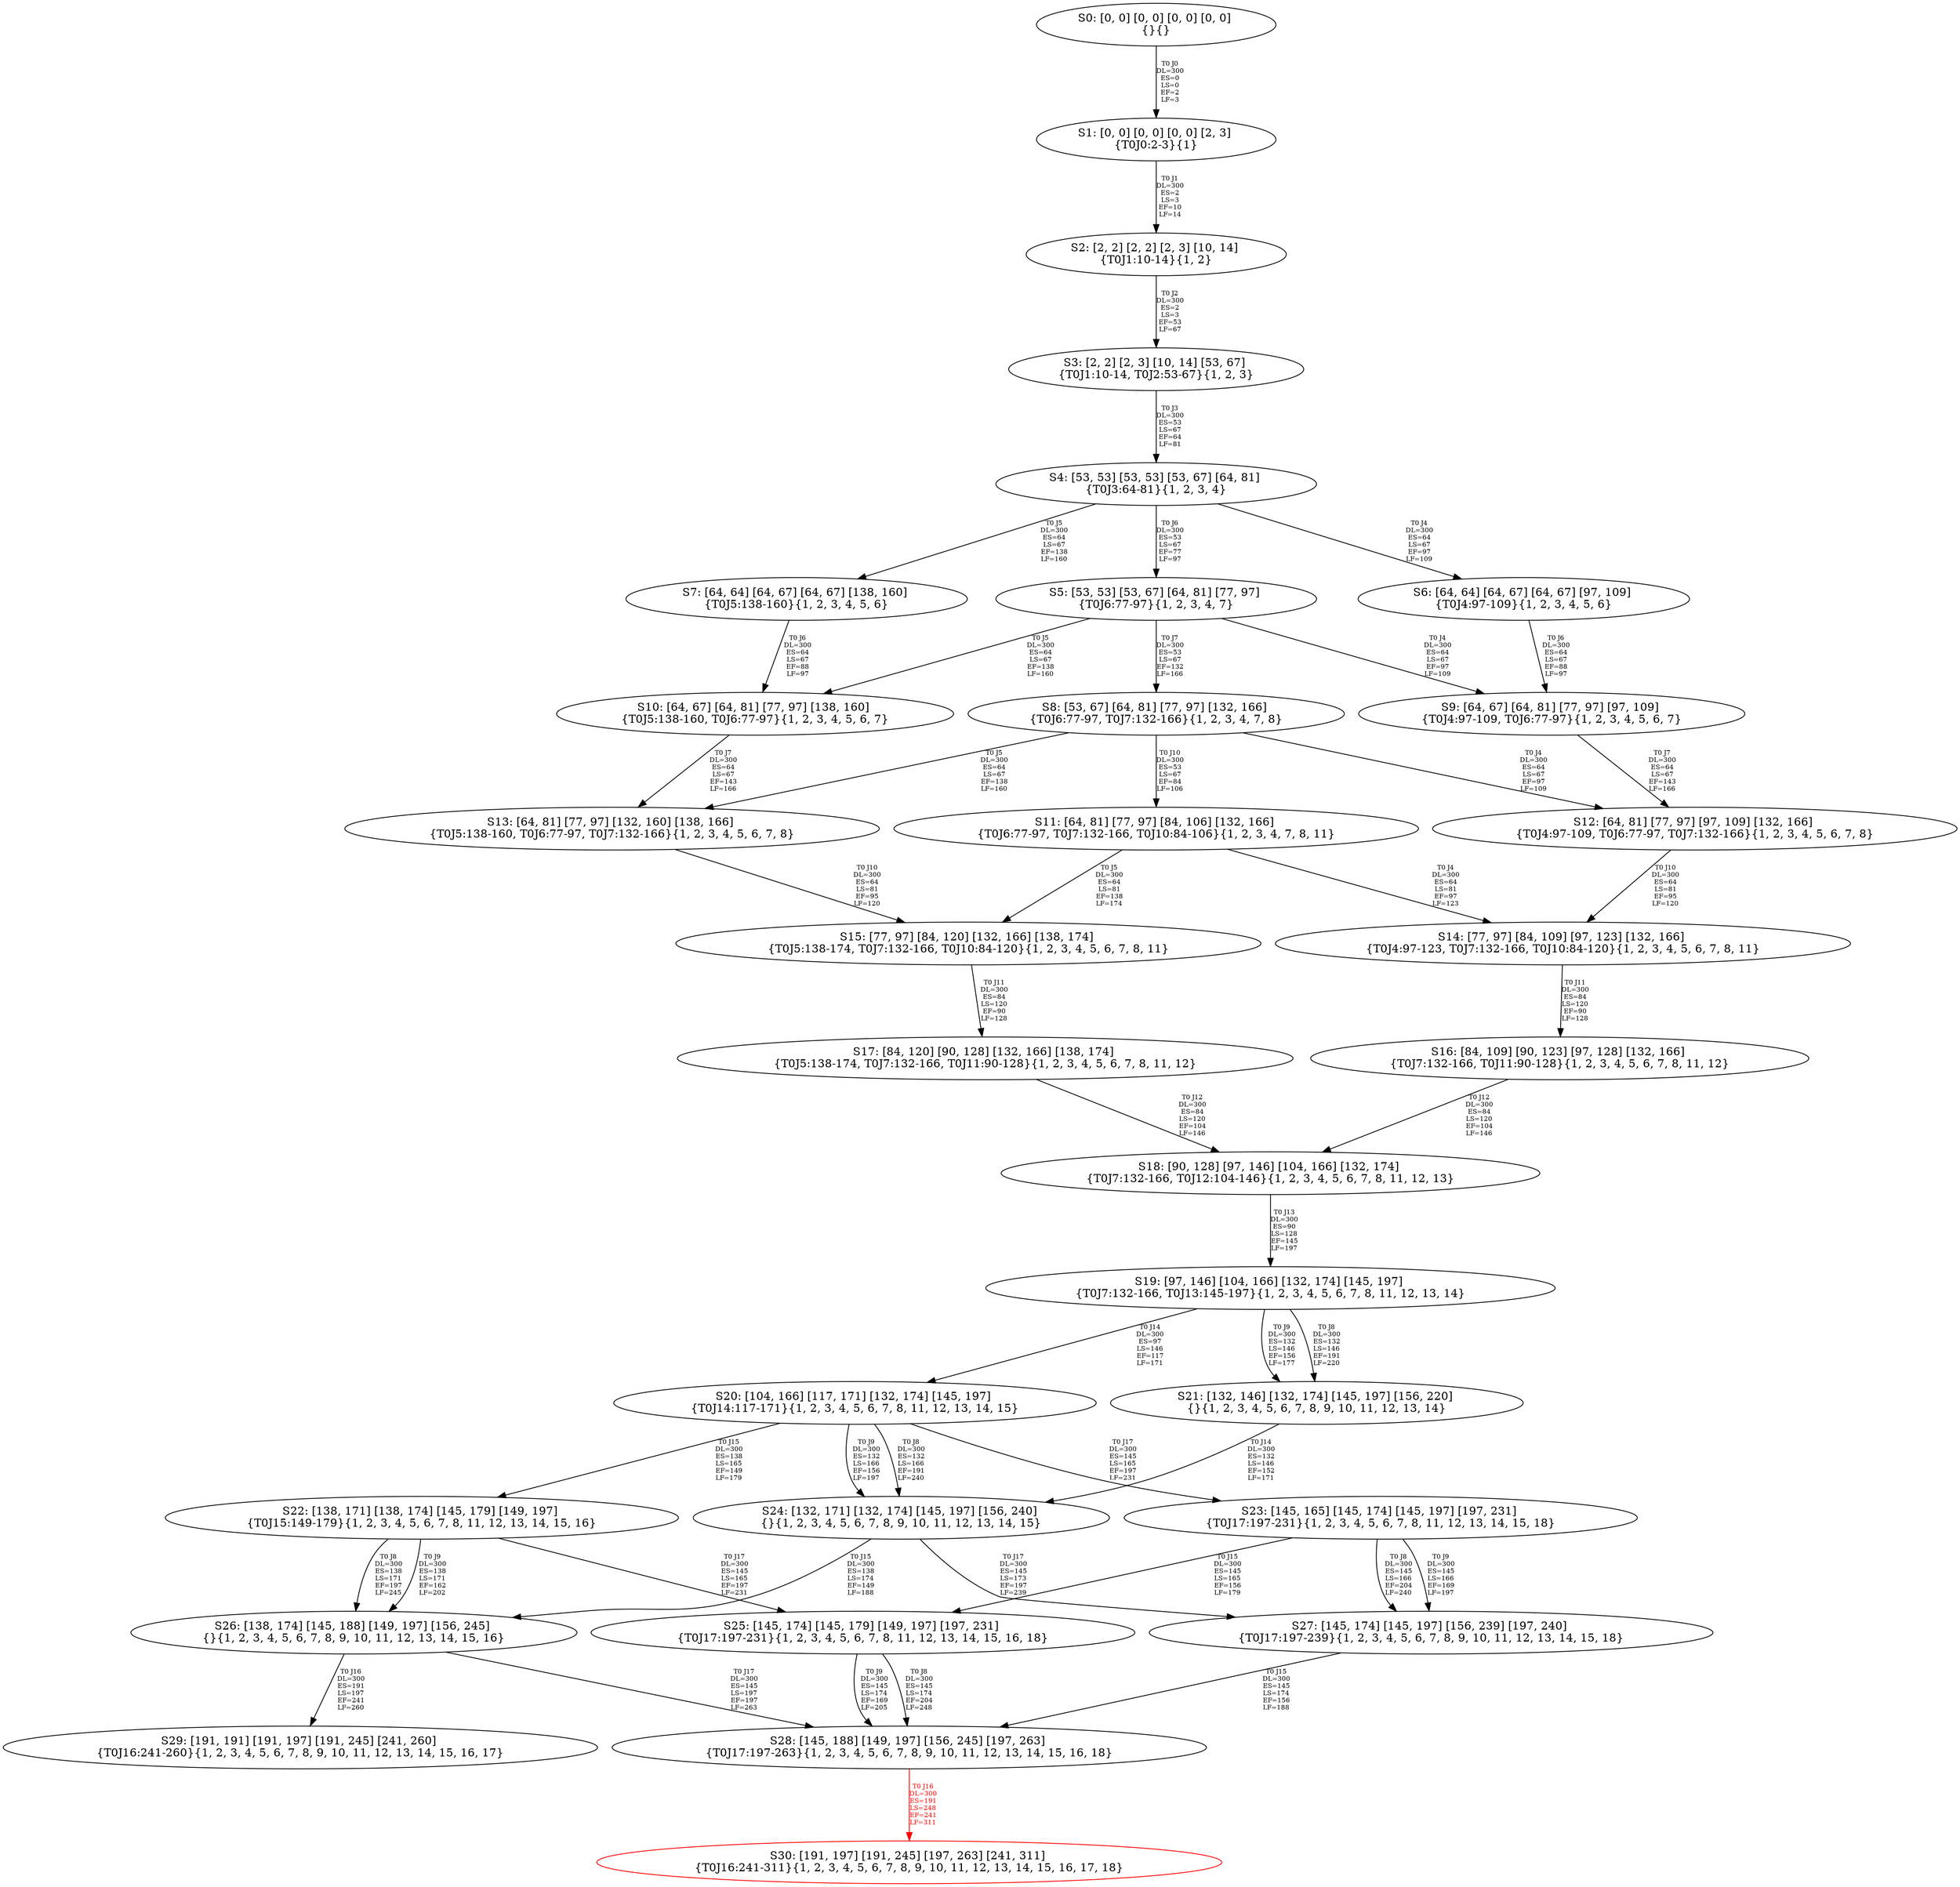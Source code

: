 digraph {
	S0[label="S0: [0, 0] [0, 0] [0, 0] [0, 0] \n{}{}"];
	S1[label="S1: [0, 0] [0, 0] [0, 0] [2, 3] \n{T0J0:2-3}{1}"];
	S2[label="S2: [2, 2] [2, 2] [2, 3] [10, 14] \n{T0J1:10-14}{1, 2}"];
	S3[label="S3: [2, 2] [2, 3] [10, 14] [53, 67] \n{T0J1:10-14, T0J2:53-67}{1, 2, 3}"];
	S4[label="S4: [53, 53] [53, 53] [53, 67] [64, 81] \n{T0J3:64-81}{1, 2, 3, 4}"];
	S5[label="S5: [53, 53] [53, 67] [64, 81] [77, 97] \n{T0J6:77-97}{1, 2, 3, 4, 7}"];
	S6[label="S6: [64, 64] [64, 67] [64, 67] [97, 109] \n{T0J4:97-109}{1, 2, 3, 4, 5, 6}"];
	S7[label="S7: [64, 64] [64, 67] [64, 67] [138, 160] \n{T0J5:138-160}{1, 2, 3, 4, 5, 6}"];
	S8[label="S8: [53, 67] [64, 81] [77, 97] [132, 166] \n{T0J6:77-97, T0J7:132-166}{1, 2, 3, 4, 7, 8}"];
	S9[label="S9: [64, 67] [64, 81] [77, 97] [97, 109] \n{T0J4:97-109, T0J6:77-97}{1, 2, 3, 4, 5, 6, 7}"];
	S10[label="S10: [64, 67] [64, 81] [77, 97] [138, 160] \n{T0J5:138-160, T0J6:77-97}{1, 2, 3, 4, 5, 6, 7}"];
	S11[label="S11: [64, 81] [77, 97] [84, 106] [132, 166] \n{T0J6:77-97, T0J7:132-166, T0J10:84-106}{1, 2, 3, 4, 7, 8, 11}"];
	S12[label="S12: [64, 81] [77, 97] [97, 109] [132, 166] \n{T0J4:97-109, T0J6:77-97, T0J7:132-166}{1, 2, 3, 4, 5, 6, 7, 8}"];
	S13[label="S13: [64, 81] [77, 97] [132, 160] [138, 166] \n{T0J5:138-160, T0J6:77-97, T0J7:132-166}{1, 2, 3, 4, 5, 6, 7, 8}"];
	S14[label="S14: [77, 97] [84, 109] [97, 123] [132, 166] \n{T0J4:97-123, T0J7:132-166, T0J10:84-120}{1, 2, 3, 4, 5, 6, 7, 8, 11}"];
	S15[label="S15: [77, 97] [84, 120] [132, 166] [138, 174] \n{T0J5:138-174, T0J7:132-166, T0J10:84-120}{1, 2, 3, 4, 5, 6, 7, 8, 11}"];
	S16[label="S16: [84, 109] [90, 123] [97, 128] [132, 166] \n{T0J7:132-166, T0J11:90-128}{1, 2, 3, 4, 5, 6, 7, 8, 11, 12}"];
	S17[label="S17: [84, 120] [90, 128] [132, 166] [138, 174] \n{T0J5:138-174, T0J7:132-166, T0J11:90-128}{1, 2, 3, 4, 5, 6, 7, 8, 11, 12}"];
	S18[label="S18: [90, 128] [97, 146] [104, 166] [132, 174] \n{T0J7:132-166, T0J12:104-146}{1, 2, 3, 4, 5, 6, 7, 8, 11, 12, 13}"];
	S19[label="S19: [97, 146] [104, 166] [132, 174] [145, 197] \n{T0J7:132-166, T0J13:145-197}{1, 2, 3, 4, 5, 6, 7, 8, 11, 12, 13, 14}"];
	S20[label="S20: [104, 166] [117, 171] [132, 174] [145, 197] \n{T0J14:117-171}{1, 2, 3, 4, 5, 6, 7, 8, 11, 12, 13, 14, 15}"];
	S21[label="S21: [132, 146] [132, 174] [145, 197] [156, 220] \n{}{1, 2, 3, 4, 5, 6, 7, 8, 9, 10, 11, 12, 13, 14}"];
	S22[label="S22: [138, 171] [138, 174] [145, 179] [149, 197] \n{T0J15:149-179}{1, 2, 3, 4, 5, 6, 7, 8, 11, 12, 13, 14, 15, 16}"];
	S23[label="S23: [145, 165] [145, 174] [145, 197] [197, 231] \n{T0J17:197-231}{1, 2, 3, 4, 5, 6, 7, 8, 11, 12, 13, 14, 15, 18}"];
	S24[label="S24: [132, 171] [132, 174] [145, 197] [156, 240] \n{}{1, 2, 3, 4, 5, 6, 7, 8, 9, 10, 11, 12, 13, 14, 15}"];
	S25[label="S25: [145, 174] [145, 179] [149, 197] [197, 231] \n{T0J17:197-231}{1, 2, 3, 4, 5, 6, 7, 8, 11, 12, 13, 14, 15, 16, 18}"];
	S26[label="S26: [138, 174] [145, 188] [149, 197] [156, 245] \n{}{1, 2, 3, 4, 5, 6, 7, 8, 9, 10, 11, 12, 13, 14, 15, 16}"];
	S27[label="S27: [145, 174] [145, 197] [156, 239] [197, 240] \n{T0J17:197-239}{1, 2, 3, 4, 5, 6, 7, 8, 9, 10, 11, 12, 13, 14, 15, 18}"];
	S28[label="S28: [145, 188] [149, 197] [156, 245] [197, 263] \n{T0J17:197-263}{1, 2, 3, 4, 5, 6, 7, 8, 9, 10, 11, 12, 13, 14, 15, 16, 18}"];
	S29[label="S29: [191, 191] [191, 197] [191, 245] [241, 260] \n{T0J16:241-260}{1, 2, 3, 4, 5, 6, 7, 8, 9, 10, 11, 12, 13, 14, 15, 16, 17}"];
	S30[label="S30: [191, 197] [191, 245] [197, 263] [241, 311] \n{T0J16:241-311}{1, 2, 3, 4, 5, 6, 7, 8, 9, 10, 11, 12, 13, 14, 15, 16, 17, 18}"];
	S0 -> S1[label="T0 J0\nDL=300\nES=0\nLS=0\nEF=2\nLF=3",fontsize=8];
	S1 -> S2[label="T0 J1\nDL=300\nES=2\nLS=3\nEF=10\nLF=14",fontsize=8];
	S2 -> S3[label="T0 J2\nDL=300\nES=2\nLS=3\nEF=53\nLF=67",fontsize=8];
	S3 -> S4[label="T0 J3\nDL=300\nES=53\nLS=67\nEF=64\nLF=81",fontsize=8];
	S4 -> S6[label="T0 J4\nDL=300\nES=64\nLS=67\nEF=97\nLF=109",fontsize=8];
	S4 -> S7[label="T0 J5\nDL=300\nES=64\nLS=67\nEF=138\nLF=160",fontsize=8];
	S4 -> S5[label="T0 J6\nDL=300\nES=53\nLS=67\nEF=77\nLF=97",fontsize=8];
	S5 -> S9[label="T0 J4\nDL=300\nES=64\nLS=67\nEF=97\nLF=109",fontsize=8];
	S5 -> S10[label="T0 J5\nDL=300\nES=64\nLS=67\nEF=138\nLF=160",fontsize=8];
	S5 -> S8[label="T0 J7\nDL=300\nES=53\nLS=67\nEF=132\nLF=166",fontsize=8];
	S6 -> S9[label="T0 J6\nDL=300\nES=64\nLS=67\nEF=88\nLF=97",fontsize=8];
	S7 -> S10[label="T0 J6\nDL=300\nES=64\nLS=67\nEF=88\nLF=97",fontsize=8];
	S8 -> S12[label="T0 J4\nDL=300\nES=64\nLS=67\nEF=97\nLF=109",fontsize=8];
	S8 -> S13[label="T0 J5\nDL=300\nES=64\nLS=67\nEF=138\nLF=160",fontsize=8];
	S8 -> S11[label="T0 J10\nDL=300\nES=53\nLS=67\nEF=84\nLF=106",fontsize=8];
	S9 -> S12[label="T0 J7\nDL=300\nES=64\nLS=67\nEF=143\nLF=166",fontsize=8];
	S10 -> S13[label="T0 J7\nDL=300\nES=64\nLS=67\nEF=143\nLF=166",fontsize=8];
	S11 -> S14[label="T0 J4\nDL=300\nES=64\nLS=81\nEF=97\nLF=123",fontsize=8];
	S11 -> S15[label="T0 J5\nDL=300\nES=64\nLS=81\nEF=138\nLF=174",fontsize=8];
	S12 -> S14[label="T0 J10\nDL=300\nES=64\nLS=81\nEF=95\nLF=120",fontsize=8];
	S13 -> S15[label="T0 J10\nDL=300\nES=64\nLS=81\nEF=95\nLF=120",fontsize=8];
	S14 -> S16[label="T0 J11\nDL=300\nES=84\nLS=120\nEF=90\nLF=128",fontsize=8];
	S15 -> S17[label="T0 J11\nDL=300\nES=84\nLS=120\nEF=90\nLF=128",fontsize=8];
	S16 -> S18[label="T0 J12\nDL=300\nES=84\nLS=120\nEF=104\nLF=146",fontsize=8];
	S17 -> S18[label="T0 J12\nDL=300\nES=84\nLS=120\nEF=104\nLF=146",fontsize=8];
	S18 -> S19[label="T0 J13\nDL=300\nES=90\nLS=128\nEF=145\nLF=197",fontsize=8];
	S19 -> S21[label="T0 J8\nDL=300\nES=132\nLS=146\nEF=191\nLF=220",fontsize=8];
	S19 -> S21[label="T0 J9\nDL=300\nES=132\nLS=146\nEF=156\nLF=177",fontsize=8];
	S19 -> S20[label="T0 J14\nDL=300\nES=97\nLS=146\nEF=117\nLF=171",fontsize=8];
	S20 -> S24[label="T0 J8\nDL=300\nES=132\nLS=166\nEF=191\nLF=240",fontsize=8];
	S20 -> S24[label="T0 J9\nDL=300\nES=132\nLS=166\nEF=156\nLF=197",fontsize=8];
	S20 -> S22[label="T0 J15\nDL=300\nES=138\nLS=165\nEF=149\nLF=179",fontsize=8];
	S20 -> S23[label="T0 J17\nDL=300\nES=145\nLS=165\nEF=197\nLF=231",fontsize=8];
	S21 -> S24[label="T0 J14\nDL=300\nES=132\nLS=146\nEF=152\nLF=171",fontsize=8];
	S22 -> S26[label="T0 J8\nDL=300\nES=138\nLS=171\nEF=197\nLF=245",fontsize=8];
	S22 -> S26[label="T0 J9\nDL=300\nES=138\nLS=171\nEF=162\nLF=202",fontsize=8];
	S22 -> S25[label="T0 J17\nDL=300\nES=145\nLS=165\nEF=197\nLF=231",fontsize=8];
	S23 -> S27[label="T0 J8\nDL=300\nES=145\nLS=166\nEF=204\nLF=240",fontsize=8];
	S23 -> S27[label="T0 J9\nDL=300\nES=145\nLS=166\nEF=169\nLF=197",fontsize=8];
	S23 -> S25[label="T0 J15\nDL=300\nES=145\nLS=165\nEF=156\nLF=179",fontsize=8];
	S24 -> S26[label="T0 J15\nDL=300\nES=138\nLS=174\nEF=149\nLF=188",fontsize=8];
	S24 -> S27[label="T0 J17\nDL=300\nES=145\nLS=173\nEF=197\nLF=239",fontsize=8];
	S25 -> S28[label="T0 J8\nDL=300\nES=145\nLS=174\nEF=204\nLF=248",fontsize=8];
	S25 -> S28[label="T0 J9\nDL=300\nES=145\nLS=174\nEF=169\nLF=205",fontsize=8];
	S26 -> S29[label="T0 J16\nDL=300\nES=191\nLS=197\nEF=241\nLF=260",fontsize=8];
	S26 -> S28[label="T0 J17\nDL=300\nES=145\nLS=197\nEF=197\nLF=263",fontsize=8];
	S27 -> S28[label="T0 J15\nDL=300\nES=145\nLS=174\nEF=156\nLF=188",fontsize=8];
	S28 -> S30[label="T0 J16\nDL=300\nES=191\nLS=248\nEF=241\nLF=311",color=Red,fontcolor=Red,fontsize=8];
S30[color=Red];
}
